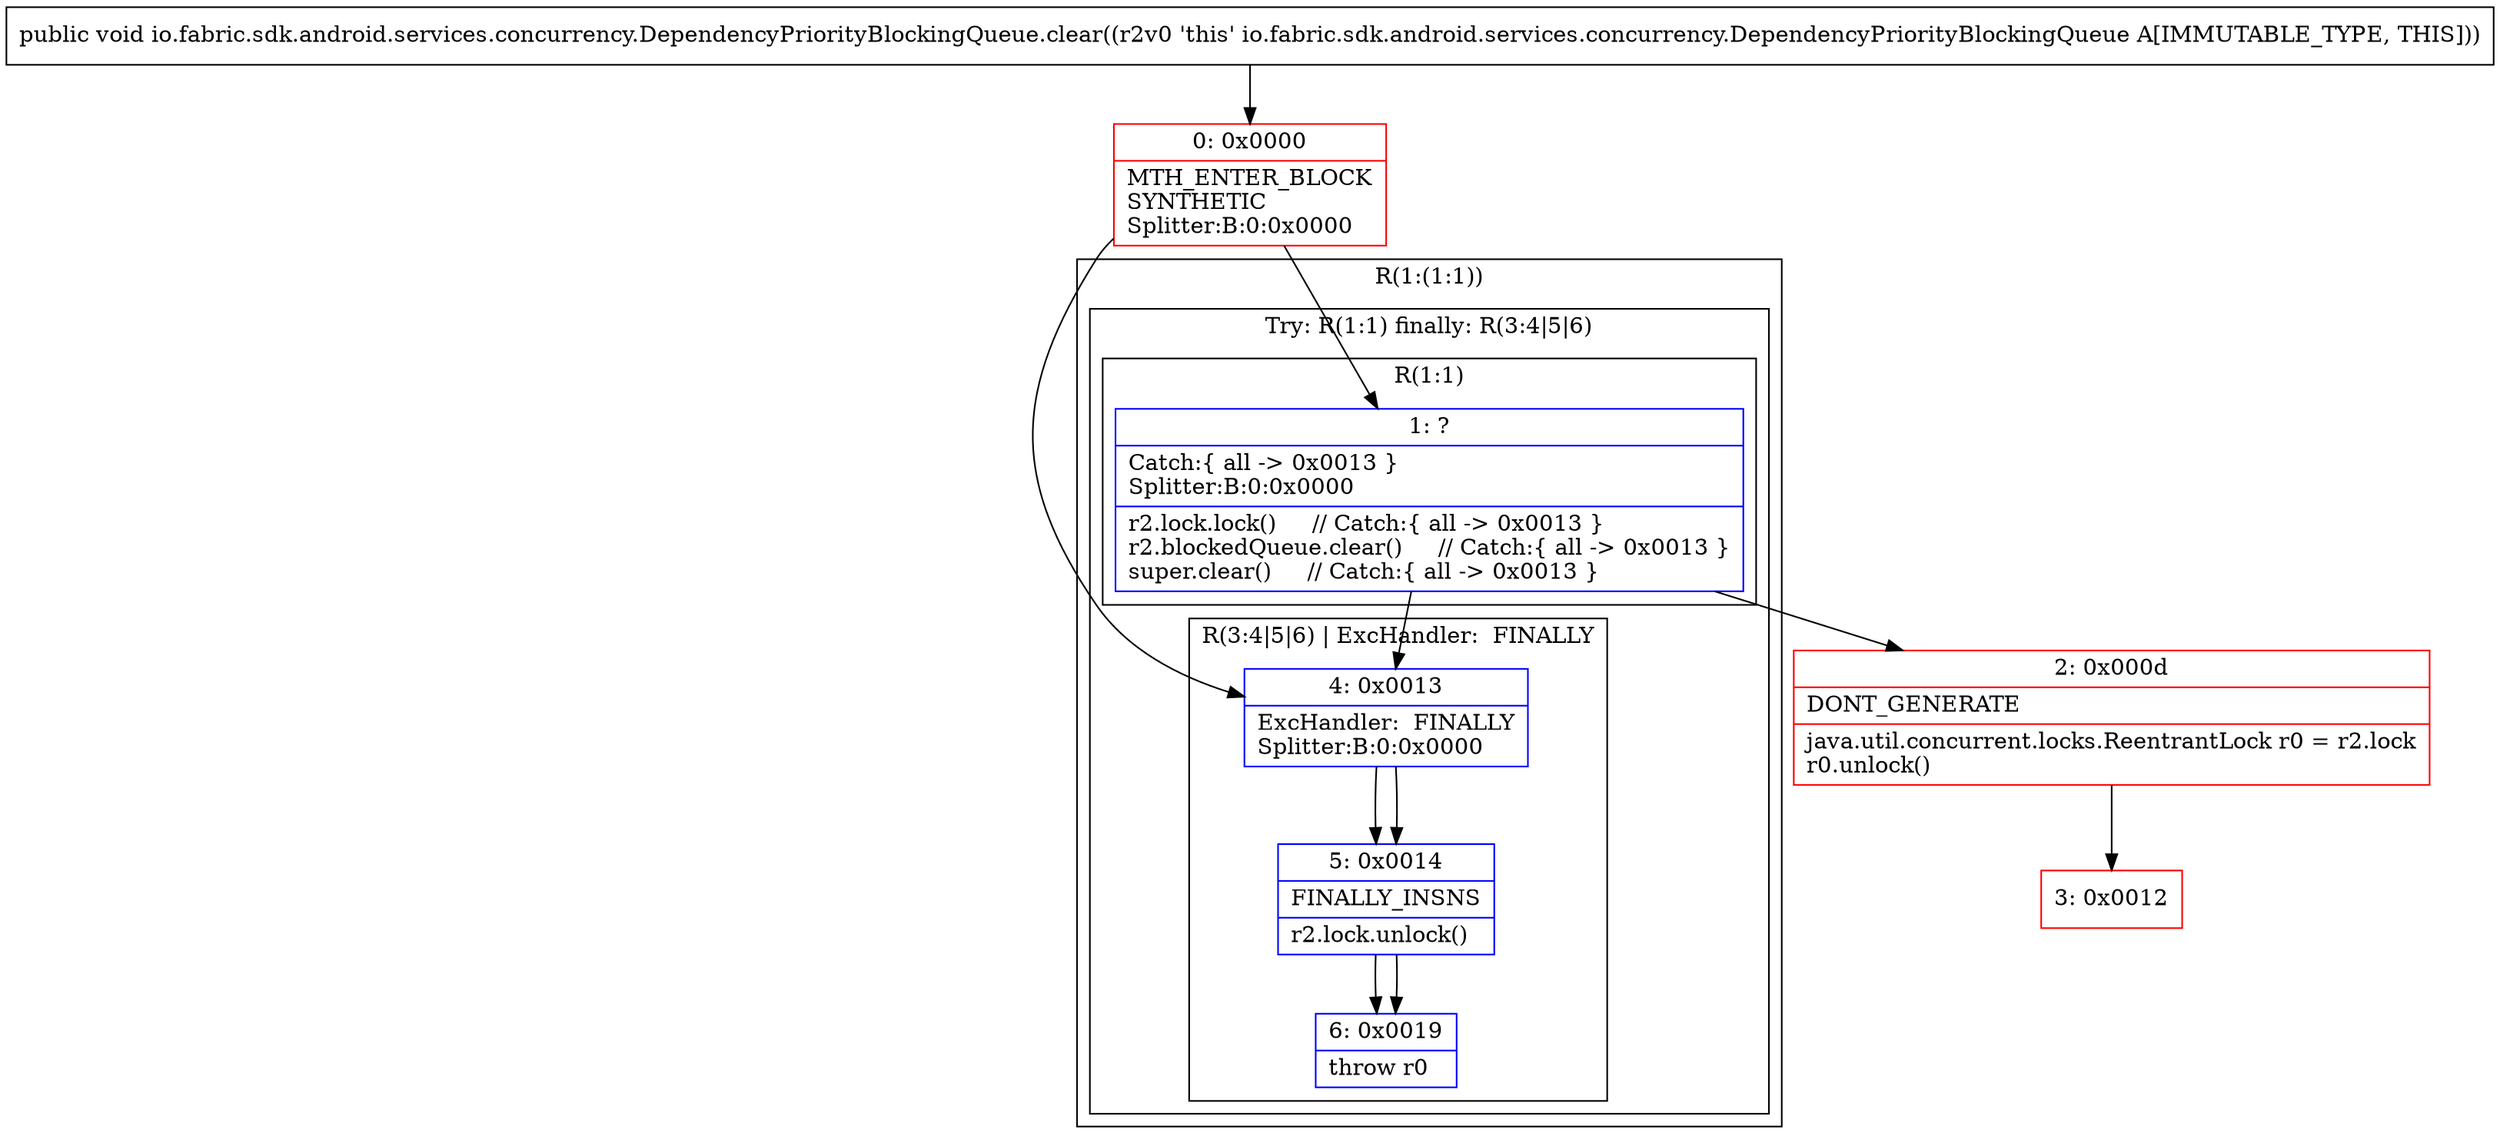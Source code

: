 digraph "CFG forio.fabric.sdk.android.services.concurrency.DependencyPriorityBlockingQueue.clear()V" {
subgraph cluster_Region_147027051 {
label = "R(1:(1:1))";
node [shape=record,color=blue];
subgraph cluster_TryCatchRegion_480962790 {
label = "Try: R(1:1) finally: R(3:4|5|6)";
node [shape=record,color=blue];
subgraph cluster_Region_847670925 {
label = "R(1:1)";
node [shape=record,color=blue];
Node_1 [shape=record,label="{1\:\ ?|Catch:\{ all \-\> 0x0013 \}\lSplitter:B:0:0x0000\l|r2.lock.lock()     \/\/ Catch:\{ all \-\> 0x0013 \}\lr2.blockedQueue.clear()     \/\/ Catch:\{ all \-\> 0x0013 \}\lsuper.clear()     \/\/ Catch:\{ all \-\> 0x0013 \}\l}"];
}
subgraph cluster_Region_348075470 {
label = "R(3:4|5|6) | ExcHandler:  FINALLY\l";
node [shape=record,color=blue];
Node_4 [shape=record,label="{4\:\ 0x0013|ExcHandler:  FINALLY\lSplitter:B:0:0x0000\l}"];
Node_5 [shape=record,label="{5\:\ 0x0014|FINALLY_INSNS\l|r2.lock.unlock()\l}"];
Node_6 [shape=record,label="{6\:\ 0x0019|throw r0\l}"];
}
}
}
subgraph cluster_Region_348075470 {
label = "R(3:4|5|6) | ExcHandler:  FINALLY\l";
node [shape=record,color=blue];
Node_4 [shape=record,label="{4\:\ 0x0013|ExcHandler:  FINALLY\lSplitter:B:0:0x0000\l}"];
Node_5 [shape=record,label="{5\:\ 0x0014|FINALLY_INSNS\l|r2.lock.unlock()\l}"];
Node_6 [shape=record,label="{6\:\ 0x0019|throw r0\l}"];
}
Node_0 [shape=record,color=red,label="{0\:\ 0x0000|MTH_ENTER_BLOCK\lSYNTHETIC\lSplitter:B:0:0x0000\l}"];
Node_2 [shape=record,color=red,label="{2\:\ 0x000d|DONT_GENERATE\l|java.util.concurrent.locks.ReentrantLock r0 = r2.lock\lr0.unlock()\l}"];
Node_3 [shape=record,color=red,label="{3\:\ 0x0012}"];
MethodNode[shape=record,label="{public void io.fabric.sdk.android.services.concurrency.DependencyPriorityBlockingQueue.clear((r2v0 'this' io.fabric.sdk.android.services.concurrency.DependencyPriorityBlockingQueue A[IMMUTABLE_TYPE, THIS])) }"];
MethodNode -> Node_0;
Node_1 -> Node_2;
Node_1 -> Node_4;
Node_4 -> Node_5;
Node_5 -> Node_6;
Node_4 -> Node_5;
Node_5 -> Node_6;
Node_0 -> Node_1;
Node_0 -> Node_4;
Node_2 -> Node_3;
}


